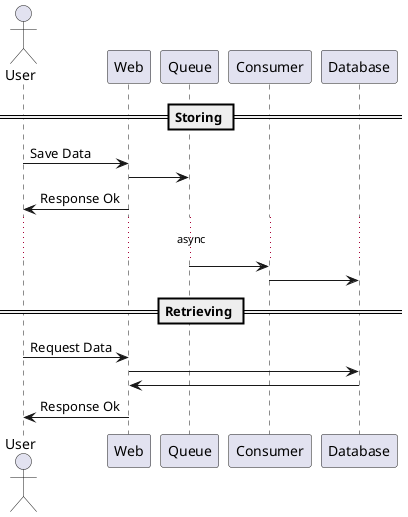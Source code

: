 @startuml Flow
actor User
participant Web
participant Queue
participant Consumer
participant Database

== Storing ==

User -> Web: Save Data
Web -> Queue
Web -> User: Response Ok
... async ...
Queue -> Consumer
Consumer -> Database

== Retrieving ==

User -> Web: Request Data
Web -> Database
Database -> Web
Web -> User: Response Ok

@enduml